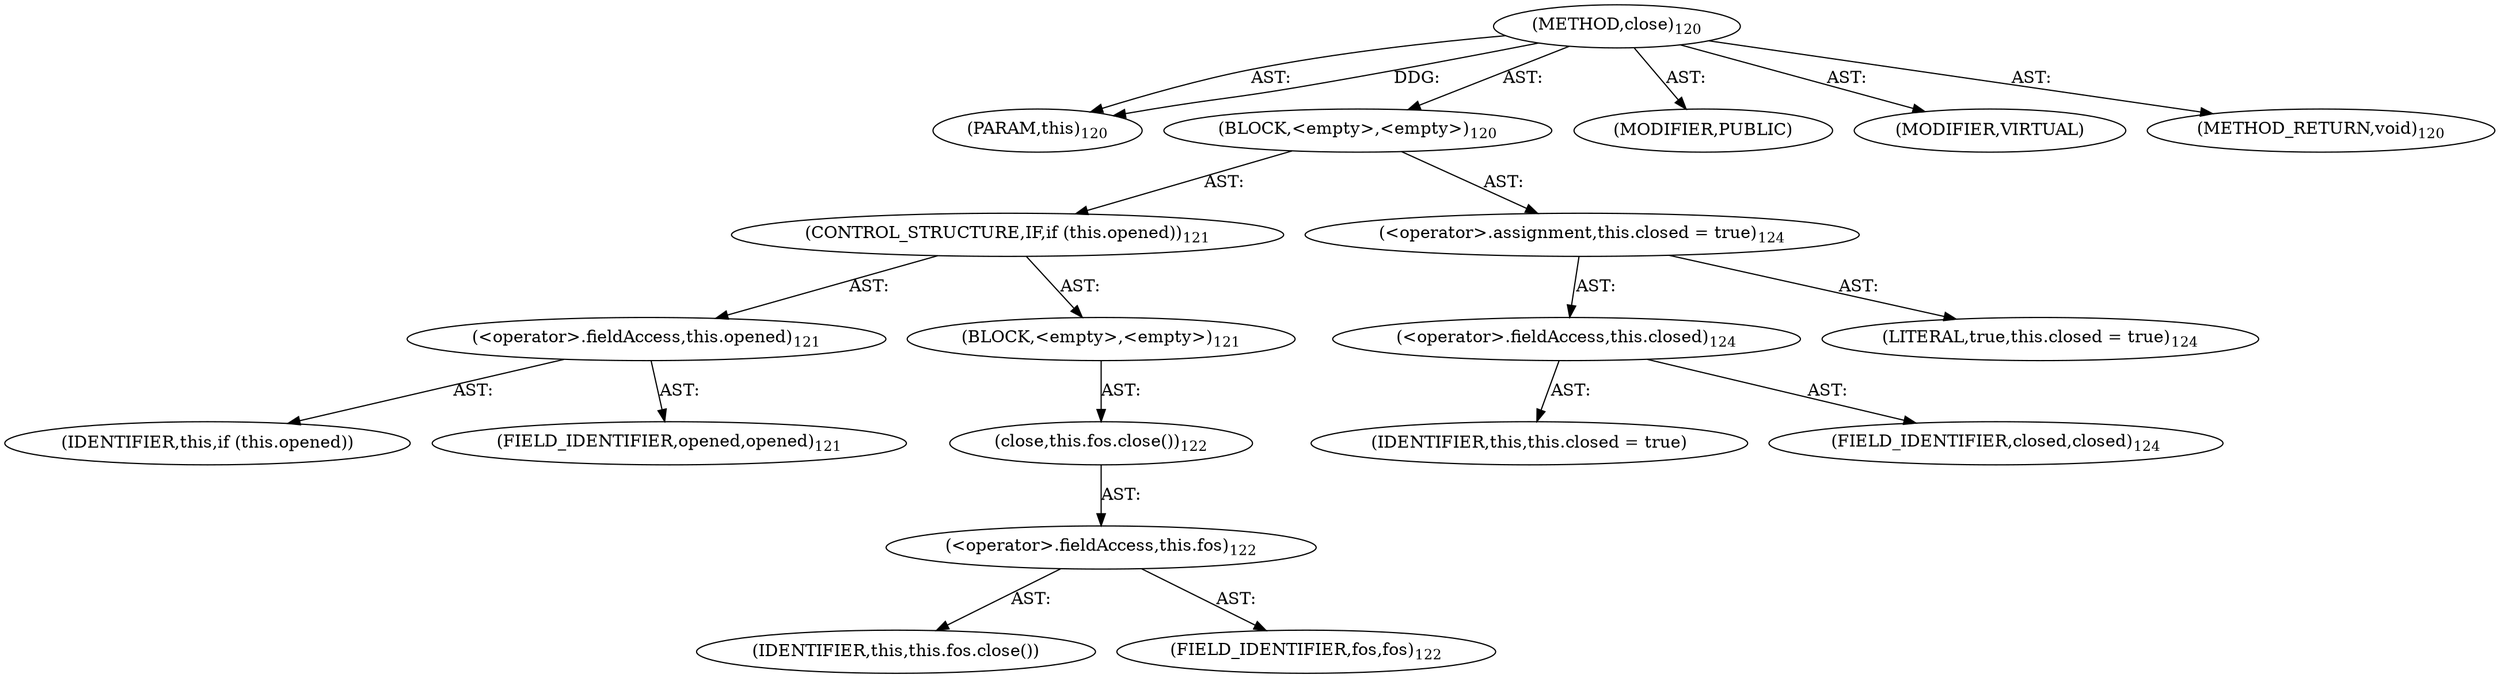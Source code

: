 digraph "close" {  
"111669149701" [label = <(METHOD,close)<SUB>120</SUB>> ]
"115964117006" [label = <(PARAM,this)<SUB>120</SUB>> ]
"25769803782" [label = <(BLOCK,&lt;empty&gt;,&lt;empty&gt;)<SUB>120</SUB>> ]
"47244640256" [label = <(CONTROL_STRUCTURE,IF,if (this.opened))<SUB>121</SUB>> ]
"30064771087" [label = <(&lt;operator&gt;.fieldAccess,this.opened)<SUB>121</SUB>> ]
"68719476756" [label = <(IDENTIFIER,this,if (this.opened))> ]
"55834574852" [label = <(FIELD_IDENTIFIER,opened,opened)<SUB>121</SUB>> ]
"25769803783" [label = <(BLOCK,&lt;empty&gt;,&lt;empty&gt;)<SUB>121</SUB>> ]
"30064771088" [label = <(close,this.fos.close())<SUB>122</SUB>> ]
"30064771089" [label = <(&lt;operator&gt;.fieldAccess,this.fos)<SUB>122</SUB>> ]
"68719476757" [label = <(IDENTIFIER,this,this.fos.close())> ]
"55834574853" [label = <(FIELD_IDENTIFIER,fos,fos)<SUB>122</SUB>> ]
"30064771090" [label = <(&lt;operator&gt;.assignment,this.closed = true)<SUB>124</SUB>> ]
"30064771091" [label = <(&lt;operator&gt;.fieldAccess,this.closed)<SUB>124</SUB>> ]
"68719476758" [label = <(IDENTIFIER,this,this.closed = true)> ]
"55834574854" [label = <(FIELD_IDENTIFIER,closed,closed)<SUB>124</SUB>> ]
"90194313220" [label = <(LITERAL,true,this.closed = true)<SUB>124</SUB>> ]
"133143986191" [label = <(MODIFIER,PUBLIC)> ]
"133143986192" [label = <(MODIFIER,VIRTUAL)> ]
"128849018885" [label = <(METHOD_RETURN,void)<SUB>120</SUB>> ]
  "111669149701" -> "115964117006"  [ label = "AST: "] 
  "111669149701" -> "25769803782"  [ label = "AST: "] 
  "111669149701" -> "133143986191"  [ label = "AST: "] 
  "111669149701" -> "133143986192"  [ label = "AST: "] 
  "111669149701" -> "128849018885"  [ label = "AST: "] 
  "25769803782" -> "47244640256"  [ label = "AST: "] 
  "25769803782" -> "30064771090"  [ label = "AST: "] 
  "47244640256" -> "30064771087"  [ label = "AST: "] 
  "47244640256" -> "25769803783"  [ label = "AST: "] 
  "30064771087" -> "68719476756"  [ label = "AST: "] 
  "30064771087" -> "55834574852"  [ label = "AST: "] 
  "25769803783" -> "30064771088"  [ label = "AST: "] 
  "30064771088" -> "30064771089"  [ label = "AST: "] 
  "30064771089" -> "68719476757"  [ label = "AST: "] 
  "30064771089" -> "55834574853"  [ label = "AST: "] 
  "30064771090" -> "30064771091"  [ label = "AST: "] 
  "30064771090" -> "90194313220"  [ label = "AST: "] 
  "30064771091" -> "68719476758"  [ label = "AST: "] 
  "30064771091" -> "55834574854"  [ label = "AST: "] 
  "111669149701" -> "115964117006"  [ label = "DDG: "] 
}
